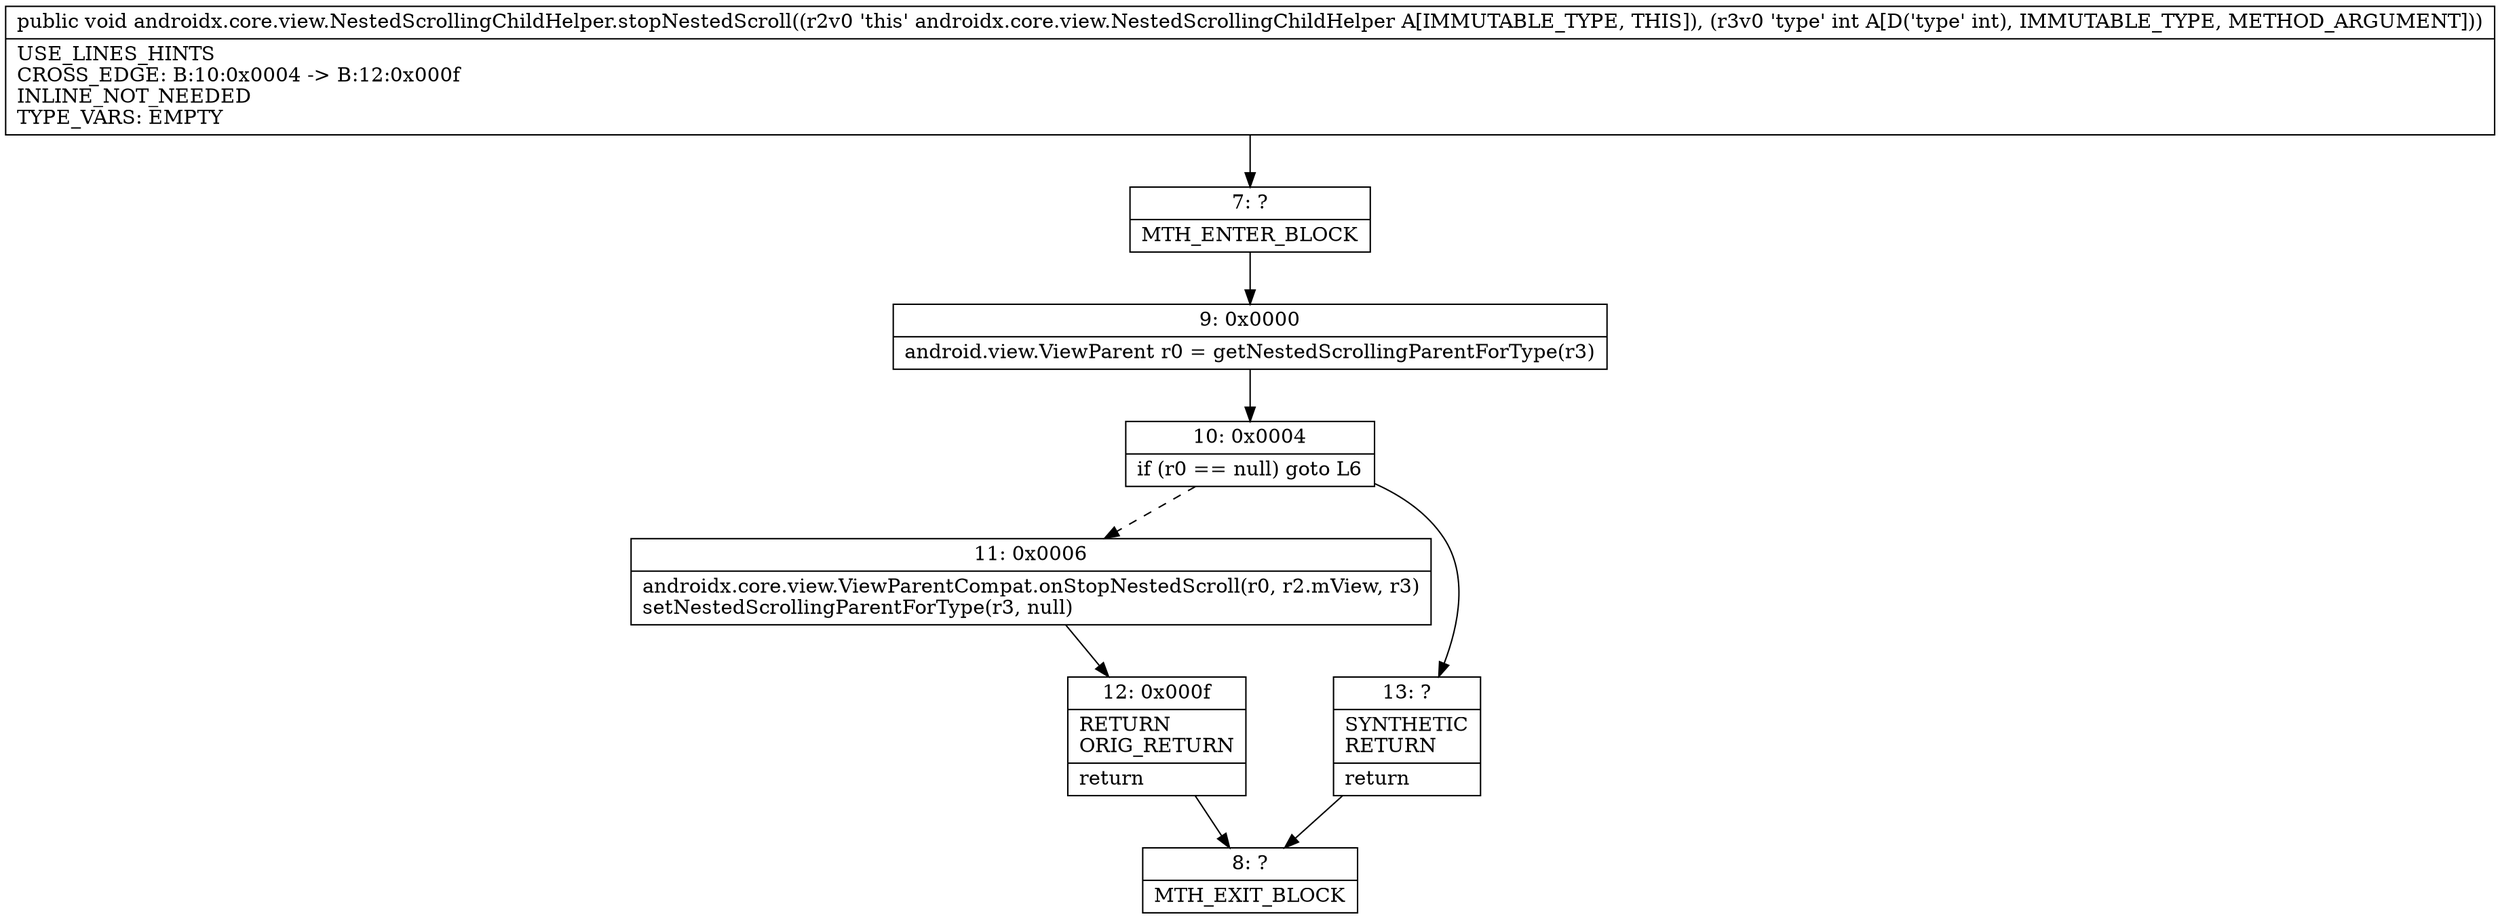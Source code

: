 digraph "CFG forandroidx.core.view.NestedScrollingChildHelper.stopNestedScroll(I)V" {
Node_7 [shape=record,label="{7\:\ ?|MTH_ENTER_BLOCK\l}"];
Node_9 [shape=record,label="{9\:\ 0x0000|android.view.ViewParent r0 = getNestedScrollingParentForType(r3)\l}"];
Node_10 [shape=record,label="{10\:\ 0x0004|if (r0 == null) goto L6\l}"];
Node_11 [shape=record,label="{11\:\ 0x0006|androidx.core.view.ViewParentCompat.onStopNestedScroll(r0, r2.mView, r3)\lsetNestedScrollingParentForType(r3, null)\l}"];
Node_12 [shape=record,label="{12\:\ 0x000f|RETURN\lORIG_RETURN\l|return\l}"];
Node_8 [shape=record,label="{8\:\ ?|MTH_EXIT_BLOCK\l}"];
Node_13 [shape=record,label="{13\:\ ?|SYNTHETIC\lRETURN\l|return\l}"];
MethodNode[shape=record,label="{public void androidx.core.view.NestedScrollingChildHelper.stopNestedScroll((r2v0 'this' androidx.core.view.NestedScrollingChildHelper A[IMMUTABLE_TYPE, THIS]), (r3v0 'type' int A[D('type' int), IMMUTABLE_TYPE, METHOD_ARGUMENT]))  | USE_LINES_HINTS\lCROSS_EDGE: B:10:0x0004 \-\> B:12:0x000f\lINLINE_NOT_NEEDED\lTYPE_VARS: EMPTY\l}"];
MethodNode -> Node_7;Node_7 -> Node_9;
Node_9 -> Node_10;
Node_10 -> Node_11[style=dashed];
Node_10 -> Node_13;
Node_11 -> Node_12;
Node_12 -> Node_8;
Node_13 -> Node_8;
}

